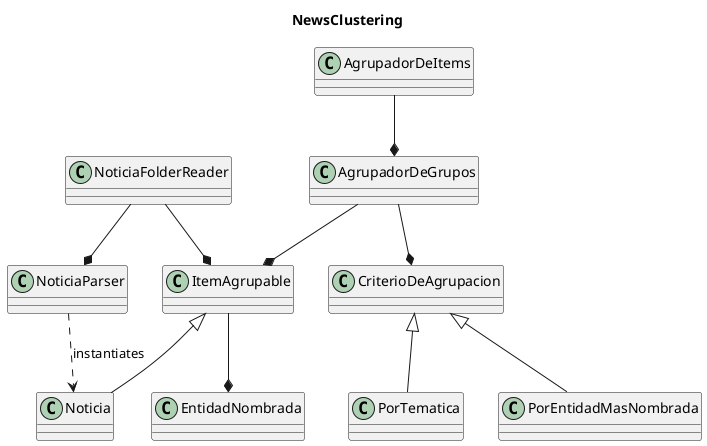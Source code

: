 @startuml

title NewsClustering

class ItemAgrupable
class Noticia
class EntidadNombrada
class AgrupadorDeGrupos
class AgrupadorDeItems
class CriterioDeAgrupacion
class PorEntidadMasNombrada
class PorTematica
class NoticiaParser
class NoticiaFolderReader

NoticiaParser ..> Noticia : instantiates
NoticiaFolderReader --* NoticiaParser
NoticiaFolderReader --* ItemAgrupable

ItemAgrupable <|-- Noticia

EntidadNombrada *-up- ItemAgrupable

AgrupadorDeItems --* AgrupadorDeGrupos
AgrupadorDeGrupos --* CriterioDeAgrupacion

PorEntidadMasNombrada -up-|> CriterioDeAgrupacion
PorTematica -up-|> CriterioDeAgrupacion

AgrupadorDeGrupos --* ItemAgrupable

@enduml